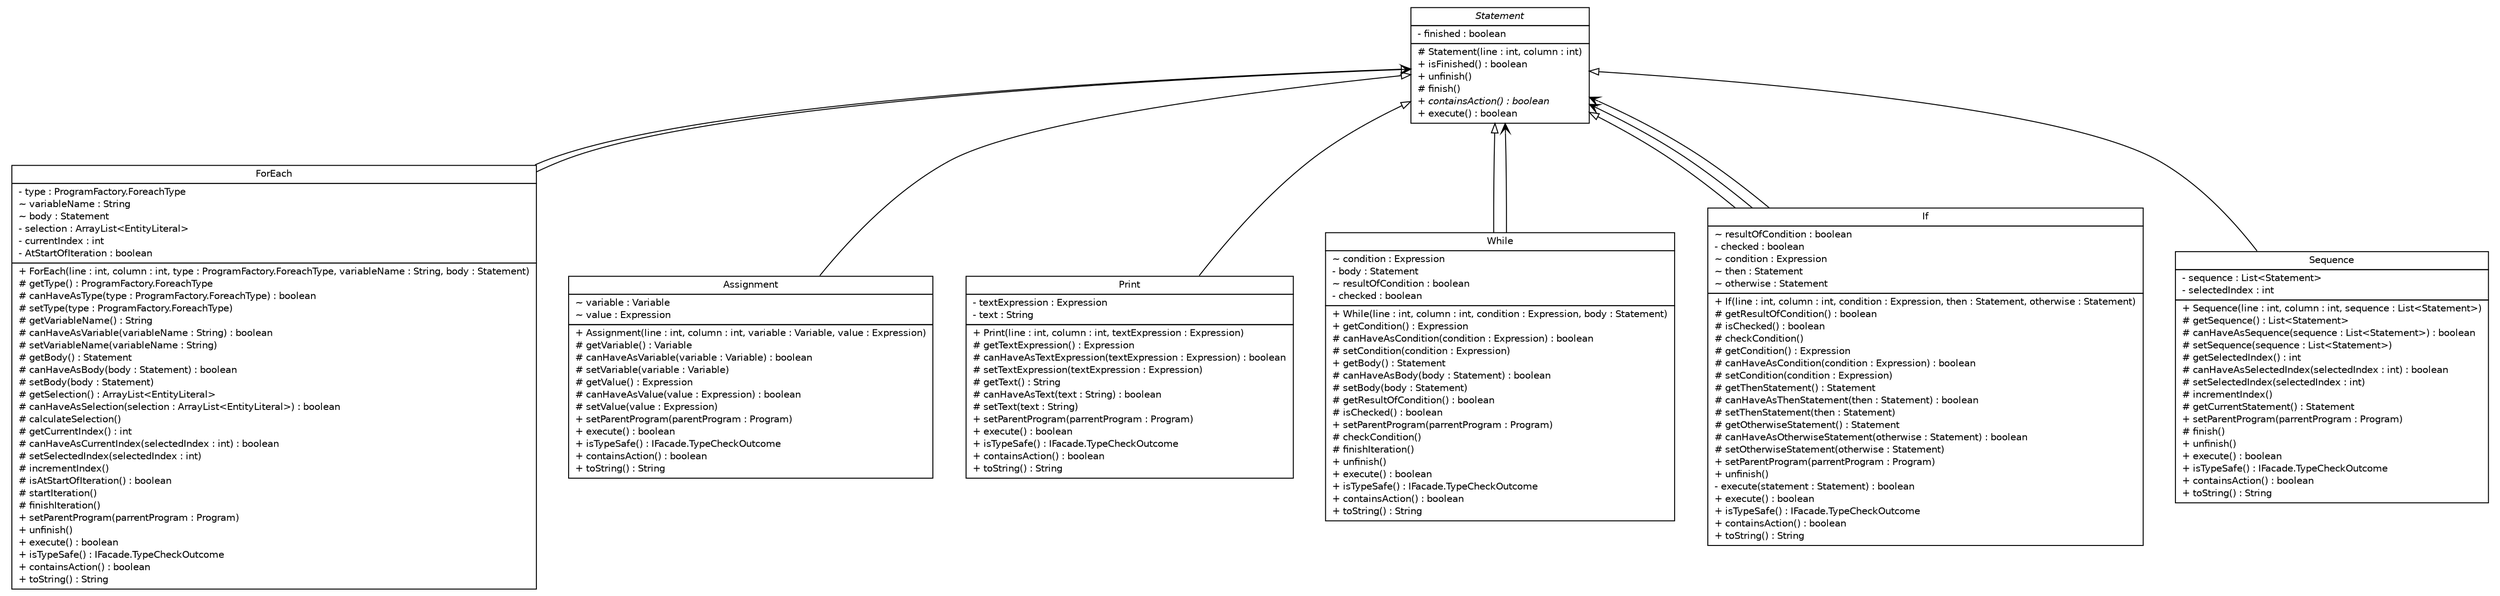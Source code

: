 #!/usr/local/bin/dot
#
# Class diagram 
# Generated by UMLGraph version R5_6 (http://www.umlgraph.org/)
#

digraph G {
	edge [fontname="Helvetica",fontsize=10,labelfontname="Helvetica",labelfontsize=10];
	node [fontname="Helvetica",fontsize=10,shape=plaintext];
	nodesep=0.25;
	ranksep=0.5;
	// model.programs.parsing.language.statement.Statement
	c1466 [label=<<table title="model.programs.parsing.language.statement.Statement" border="0" cellborder="1" cellspacing="0" cellpadding="2" port="p" href="./Statement.html">
		<tr><td><table border="0" cellspacing="0" cellpadding="1">
<tr><td align="center" balign="center"><font face="Helvetica-Oblique"> Statement </font></td></tr>
		</table></td></tr>
		<tr><td><table border="0" cellspacing="0" cellpadding="1">
<tr><td align="left" balign="left"> - finished : boolean </td></tr>
		</table></td></tr>
		<tr><td><table border="0" cellspacing="0" cellpadding="1">
<tr><td align="left" balign="left"> # Statement(line : int, column : int) </td></tr>
<tr><td align="left" balign="left"> + isFinished() : boolean </td></tr>
<tr><td align="left" balign="left"> + unfinish() </td></tr>
<tr><td align="left" balign="left"> # finish() </td></tr>
<tr><td align="left" balign="left"><font face="Helvetica-Oblique" point-size="10.0"> + containsAction() : boolean </font></td></tr>
<tr><td align="left" balign="left"> + execute() : boolean </td></tr>
		</table></td></tr>
		</table>>, URL="./Statement.html", fontname="Helvetica", fontcolor="black", fontsize=10.0];
	// model.programs.parsing.language.statement.ForEach
	c1467 [label=<<table title="model.programs.parsing.language.statement.ForEach" border="0" cellborder="1" cellspacing="0" cellpadding="2" port="p" href="./ForEach.html">
		<tr><td><table border="0" cellspacing="0" cellpadding="1">
<tr><td align="center" balign="center"> ForEach </td></tr>
		</table></td></tr>
		<tr><td><table border="0" cellspacing="0" cellpadding="1">
<tr><td align="left" balign="left"> - type : ProgramFactory.ForeachType </td></tr>
<tr><td align="left" balign="left"> ~ variableName : String </td></tr>
<tr><td align="left" balign="left"> ~ body : Statement </td></tr>
<tr><td align="left" balign="left"> - selection : ArrayList&lt;EntityLiteral&gt; </td></tr>
<tr><td align="left" balign="left"> - currentIndex : int </td></tr>
<tr><td align="left" balign="left"> - AtStartOfIteration : boolean </td></tr>
		</table></td></tr>
		<tr><td><table border="0" cellspacing="0" cellpadding="1">
<tr><td align="left" balign="left"> + ForEach(line : int, column : int, type : ProgramFactory.ForeachType, variableName : String, body : Statement) </td></tr>
<tr><td align="left" balign="left"> # getType() : ProgramFactory.ForeachType </td></tr>
<tr><td align="left" balign="left"> # canHaveAsType(type : ProgramFactory.ForeachType) : boolean </td></tr>
<tr><td align="left" balign="left"> # setType(type : ProgramFactory.ForeachType) </td></tr>
<tr><td align="left" balign="left"> # getVariableName() : String </td></tr>
<tr><td align="left" balign="left"> # canHaveAsVariable(variableName : String) : boolean </td></tr>
<tr><td align="left" balign="left"> # setVariableName(variableName : String) </td></tr>
<tr><td align="left" balign="left"> # getBody() : Statement </td></tr>
<tr><td align="left" balign="left"> # canHaveAsBody(body : Statement) : boolean </td></tr>
<tr><td align="left" balign="left"> # setBody(body : Statement) </td></tr>
<tr><td align="left" balign="left"> # getSelection() : ArrayList&lt;EntityLiteral&gt; </td></tr>
<tr><td align="left" balign="left"> # canHaveAsSelection(selection : ArrayList&lt;EntityLiteral&gt;) : boolean </td></tr>
<tr><td align="left" balign="left"> # calculateSelection() </td></tr>
<tr><td align="left" balign="left"> # getCurrentIndex() : int </td></tr>
<tr><td align="left" balign="left"> # canHaveAsCurrentIndex(selectedIndex : int) : boolean </td></tr>
<tr><td align="left" balign="left"> # setSelectedIndex(selectedIndex : int) </td></tr>
<tr><td align="left" balign="left"> # incrementIndex() </td></tr>
<tr><td align="left" balign="left"> # isAtStartOfIteration() : boolean </td></tr>
<tr><td align="left" balign="left"> # startIteration() </td></tr>
<tr><td align="left" balign="left"> # finishIteration() </td></tr>
<tr><td align="left" balign="left"> + setParentProgram(parrentProgram : Program) </td></tr>
<tr><td align="left" balign="left"> + unfinish() </td></tr>
<tr><td align="left" balign="left"> + execute() : boolean </td></tr>
<tr><td align="left" balign="left"> + isTypeSafe() : IFacade.TypeCheckOutcome </td></tr>
<tr><td align="left" balign="left"> + containsAction() : boolean </td></tr>
<tr><td align="left" balign="left"> + toString() : String </td></tr>
		</table></td></tr>
		</table>>, URL="./ForEach.html", fontname="Helvetica", fontcolor="black", fontsize=10.0];
	// model.programs.parsing.language.statement.Assignment
	c1468 [label=<<table title="model.programs.parsing.language.statement.Assignment" border="0" cellborder="1" cellspacing="0" cellpadding="2" port="p" href="./Assignment.html">
		<tr><td><table border="0" cellspacing="0" cellpadding="1">
<tr><td align="center" balign="center"> Assignment </td></tr>
		</table></td></tr>
		<tr><td><table border="0" cellspacing="0" cellpadding="1">
<tr><td align="left" balign="left"> ~ variable : Variable </td></tr>
<tr><td align="left" balign="left"> ~ value : Expression </td></tr>
		</table></td></tr>
		<tr><td><table border="0" cellspacing="0" cellpadding="1">
<tr><td align="left" balign="left"> + Assignment(line : int, column : int, variable : Variable, value : Expression) </td></tr>
<tr><td align="left" balign="left"> # getVariable() : Variable </td></tr>
<tr><td align="left" balign="left"> # canHaveAsVariable(variable : Variable) : boolean </td></tr>
<tr><td align="left" balign="left"> # setVariable(variable : Variable) </td></tr>
<tr><td align="left" balign="left"> # getValue() : Expression </td></tr>
<tr><td align="left" balign="left"> # canHaveAsValue(value : Expression) : boolean </td></tr>
<tr><td align="left" balign="left"> # setValue(value : Expression) </td></tr>
<tr><td align="left" balign="left"> + setParentProgram(parentProgram : Program) </td></tr>
<tr><td align="left" balign="left"> + execute() : boolean </td></tr>
<tr><td align="left" balign="left"> + isTypeSafe() : IFacade.TypeCheckOutcome </td></tr>
<tr><td align="left" balign="left"> + containsAction() : boolean </td></tr>
<tr><td align="left" balign="left"> + toString() : String </td></tr>
		</table></td></tr>
		</table>>, URL="./Assignment.html", fontname="Helvetica", fontcolor="black", fontsize=10.0];
	// model.programs.parsing.language.statement.Print
	c1469 [label=<<table title="model.programs.parsing.language.statement.Print" border="0" cellborder="1" cellspacing="0" cellpadding="2" port="p" href="./Print.html">
		<tr><td><table border="0" cellspacing="0" cellpadding="1">
<tr><td align="center" balign="center"> Print </td></tr>
		</table></td></tr>
		<tr><td><table border="0" cellspacing="0" cellpadding="1">
<tr><td align="left" balign="left"> - textExpression : Expression </td></tr>
<tr><td align="left" balign="left"> - text : String </td></tr>
		</table></td></tr>
		<tr><td><table border="0" cellspacing="0" cellpadding="1">
<tr><td align="left" balign="left"> + Print(line : int, column : int, textExpression : Expression) </td></tr>
<tr><td align="left" balign="left"> # getTextExpression() : Expression </td></tr>
<tr><td align="left" balign="left"> # canHaveAsTextExpression(textExpression : Expression) : boolean </td></tr>
<tr><td align="left" balign="left"> # setTextExpression(textExpression : Expression) </td></tr>
<tr><td align="left" balign="left"> # getText() : String </td></tr>
<tr><td align="left" balign="left"> # canHaveAsText(text : String) : boolean </td></tr>
<tr><td align="left" balign="left"> # setText(text : String) </td></tr>
<tr><td align="left" balign="left"> + setParentProgram(parrentProgram : Program) </td></tr>
<tr><td align="left" balign="left"> + execute() : boolean </td></tr>
<tr><td align="left" balign="left"> + isTypeSafe() : IFacade.TypeCheckOutcome </td></tr>
<tr><td align="left" balign="left"> + containsAction() : boolean </td></tr>
<tr><td align="left" balign="left"> + toString() : String </td></tr>
		</table></td></tr>
		</table>>, URL="./Print.html", fontname="Helvetica", fontcolor="black", fontsize=10.0];
	// model.programs.parsing.language.statement.While
	c1470 [label=<<table title="model.programs.parsing.language.statement.While" border="0" cellborder="1" cellspacing="0" cellpadding="2" port="p" href="./While.html">
		<tr><td><table border="0" cellspacing="0" cellpadding="1">
<tr><td align="center" balign="center"> While </td></tr>
		</table></td></tr>
		<tr><td><table border="0" cellspacing="0" cellpadding="1">
<tr><td align="left" balign="left"> ~ condition : Expression </td></tr>
<tr><td align="left" balign="left"> - body : Statement </td></tr>
<tr><td align="left" balign="left"> ~ resultOfCondition : boolean </td></tr>
<tr><td align="left" balign="left"> - checked : boolean </td></tr>
		</table></td></tr>
		<tr><td><table border="0" cellspacing="0" cellpadding="1">
<tr><td align="left" balign="left"> + While(line : int, column : int, condition : Expression, body : Statement) </td></tr>
<tr><td align="left" balign="left"> + getCondition() : Expression </td></tr>
<tr><td align="left" balign="left"> # canHaveAsCondition(condition : Expression) : boolean </td></tr>
<tr><td align="left" balign="left"> # setCondition(condition : Expression) </td></tr>
<tr><td align="left" balign="left"> + getBody() : Statement </td></tr>
<tr><td align="left" balign="left"> # canHaveAsBody(body : Statement) : boolean </td></tr>
<tr><td align="left" balign="left"> # setBody(body : Statement) </td></tr>
<tr><td align="left" balign="left"> # getResultOfCondition() : boolean </td></tr>
<tr><td align="left" balign="left"> # isChecked() : boolean </td></tr>
<tr><td align="left" balign="left"> + setParentProgram(parrentProgram : Program) </td></tr>
<tr><td align="left" balign="left"> # checkCondition() </td></tr>
<tr><td align="left" balign="left"> # finishIteration() </td></tr>
<tr><td align="left" balign="left"> + unfinish() </td></tr>
<tr><td align="left" balign="left"> + execute() : boolean </td></tr>
<tr><td align="left" balign="left"> + isTypeSafe() : IFacade.TypeCheckOutcome </td></tr>
<tr><td align="left" balign="left"> + containsAction() : boolean </td></tr>
<tr><td align="left" balign="left"> + toString() : String </td></tr>
		</table></td></tr>
		</table>>, URL="./While.html", fontname="Helvetica", fontcolor="black", fontsize=10.0];
	// model.programs.parsing.language.statement.If
	c1471 [label=<<table title="model.programs.parsing.language.statement.If" border="0" cellborder="1" cellspacing="0" cellpadding="2" port="p" href="./If.html">
		<tr><td><table border="0" cellspacing="0" cellpadding="1">
<tr><td align="center" balign="center"> If </td></tr>
		</table></td></tr>
		<tr><td><table border="0" cellspacing="0" cellpadding="1">
<tr><td align="left" balign="left"> ~ resultOfCondition : boolean </td></tr>
<tr><td align="left" balign="left"> - checked : boolean </td></tr>
<tr><td align="left" balign="left"> ~ condition : Expression </td></tr>
<tr><td align="left" balign="left"> ~ then : Statement </td></tr>
<tr><td align="left" balign="left"> ~ otherwise : Statement </td></tr>
		</table></td></tr>
		<tr><td><table border="0" cellspacing="0" cellpadding="1">
<tr><td align="left" balign="left"> + If(line : int, column : int, condition : Expression, then : Statement, otherwise : Statement) </td></tr>
<tr><td align="left" balign="left"> # getResultOfCondition() : boolean </td></tr>
<tr><td align="left" balign="left"> # isChecked() : boolean </td></tr>
<tr><td align="left" balign="left"> # checkCondition() </td></tr>
<tr><td align="left" balign="left"> # getCondition() : Expression </td></tr>
<tr><td align="left" balign="left"> # canHaveAsCondition(condition : Expression) : boolean </td></tr>
<tr><td align="left" balign="left"> # setCondition(condition : Expression) </td></tr>
<tr><td align="left" balign="left"> # getThenStatement() : Statement </td></tr>
<tr><td align="left" balign="left"> # canHaveAsThenStatement(then : Statement) : boolean </td></tr>
<tr><td align="left" balign="left"> # setThenStatement(then : Statement) </td></tr>
<tr><td align="left" balign="left"> # getOtherwiseStatement() : Statement </td></tr>
<tr><td align="left" balign="left"> # canHaveAsOtherwiseStatement(otherwise : Statement) : boolean </td></tr>
<tr><td align="left" balign="left"> # setOtherwiseStatement(otherwise : Statement) </td></tr>
<tr><td align="left" balign="left"> + setParentProgram(parrentProgram : Program) </td></tr>
<tr><td align="left" balign="left"> + unfinish() </td></tr>
<tr><td align="left" balign="left"> - execute(statement : Statement) : boolean </td></tr>
<tr><td align="left" balign="left"> + execute() : boolean </td></tr>
<tr><td align="left" balign="left"> + isTypeSafe() : IFacade.TypeCheckOutcome </td></tr>
<tr><td align="left" balign="left"> + containsAction() : boolean </td></tr>
<tr><td align="left" balign="left"> + toString() : String </td></tr>
		</table></td></tr>
		</table>>, URL="./If.html", fontname="Helvetica", fontcolor="black", fontsize=10.0];
	// model.programs.parsing.language.statement.Sequence
	c1472 [label=<<table title="model.programs.parsing.language.statement.Sequence" border="0" cellborder="1" cellspacing="0" cellpadding="2" port="p" href="./Sequence.html">
		<tr><td><table border="0" cellspacing="0" cellpadding="1">
<tr><td align="center" balign="center"> Sequence </td></tr>
		</table></td></tr>
		<tr><td><table border="0" cellspacing="0" cellpadding="1">
<tr><td align="left" balign="left"> - sequence : List&lt;Statement&gt; </td></tr>
<tr><td align="left" balign="left"> - selectedIndex : int </td></tr>
		</table></td></tr>
		<tr><td><table border="0" cellspacing="0" cellpadding="1">
<tr><td align="left" balign="left"> + Sequence(line : int, column : int, sequence : List&lt;Statement&gt;) </td></tr>
<tr><td align="left" balign="left"> # getSequence() : List&lt;Statement&gt; </td></tr>
<tr><td align="left" balign="left"> # canHaveAsSequence(sequence : List&lt;Statement&gt;) : boolean </td></tr>
<tr><td align="left" balign="left"> # setSequence(sequence : List&lt;Statement&gt;) </td></tr>
<tr><td align="left" balign="left"> # getSelectedIndex() : int </td></tr>
<tr><td align="left" balign="left"> # canHaveAsSelectedIndex(selectedIndex : int) : boolean </td></tr>
<tr><td align="left" balign="left"> # setSelectedIndex(selectedIndex : int) </td></tr>
<tr><td align="left" balign="left"> # incrementIndex() </td></tr>
<tr><td align="left" balign="left"> # getCurrentStatement() : Statement </td></tr>
<tr><td align="left" balign="left"> + setParentProgram(parrentProgram : Program) </td></tr>
<tr><td align="left" balign="left"> # finish() </td></tr>
<tr><td align="left" balign="left"> + unfinish() </td></tr>
<tr><td align="left" balign="left"> + execute() : boolean </td></tr>
<tr><td align="left" balign="left"> + isTypeSafe() : IFacade.TypeCheckOutcome </td></tr>
<tr><td align="left" balign="left"> + containsAction() : boolean </td></tr>
<tr><td align="left" balign="left"> + toString() : String </td></tr>
		</table></td></tr>
		</table>>, URL="./Sequence.html", fontname="Helvetica", fontcolor="black", fontsize=10.0];
	//model.programs.parsing.language.statement.ForEach extends model.programs.parsing.language.statement.Statement
	c1466:p -> c1467:p [dir=back,arrowtail=empty];
	//model.programs.parsing.language.statement.Assignment extends model.programs.parsing.language.statement.Statement
	c1466:p -> c1468:p [dir=back,arrowtail=empty];
	//model.programs.parsing.language.statement.Print extends model.programs.parsing.language.statement.Statement
	c1466:p -> c1469:p [dir=back,arrowtail=empty];
	//model.programs.parsing.language.statement.While extends model.programs.parsing.language.statement.Statement
	c1466:p -> c1470:p [dir=back,arrowtail=empty];
	//model.programs.parsing.language.statement.If extends model.programs.parsing.language.statement.Statement
	c1466:p -> c1471:p [dir=back,arrowtail=empty];
	//model.programs.parsing.language.statement.Sequence extends model.programs.parsing.language.statement.Statement
	c1466:p -> c1472:p [dir=back,arrowtail=empty];
	// model.programs.parsing.language.statement.ForEach NAVASSOC model.programs.parsing.language.statement.Statement
	c1467:p -> c1466:p [taillabel="", label="", headlabel="", fontname="Helvetica", fontcolor="black", fontsize=10.0, color="black", arrowhead=open];
	// model.programs.parsing.language.statement.While NAVASSOC model.programs.parsing.language.statement.Statement
	c1470:p -> c1466:p [taillabel="", label="", headlabel="", fontname="Helvetica", fontcolor="black", fontsize=10.0, color="black", arrowhead=open];
	// model.programs.parsing.language.statement.If NAVASSOC model.programs.parsing.language.statement.Statement
	c1471:p -> c1466:p [taillabel="", label="", headlabel="", fontname="Helvetica", fontcolor="black", fontsize=10.0, color="black", arrowhead=open];
	// model.programs.parsing.language.statement.If NAVASSOC model.programs.parsing.language.statement.Statement
	c1471:p -> c1466:p [taillabel="", label="", headlabel="", fontname="Helvetica", fontcolor="black", fontsize=10.0, color="black", arrowhead=open];
}

